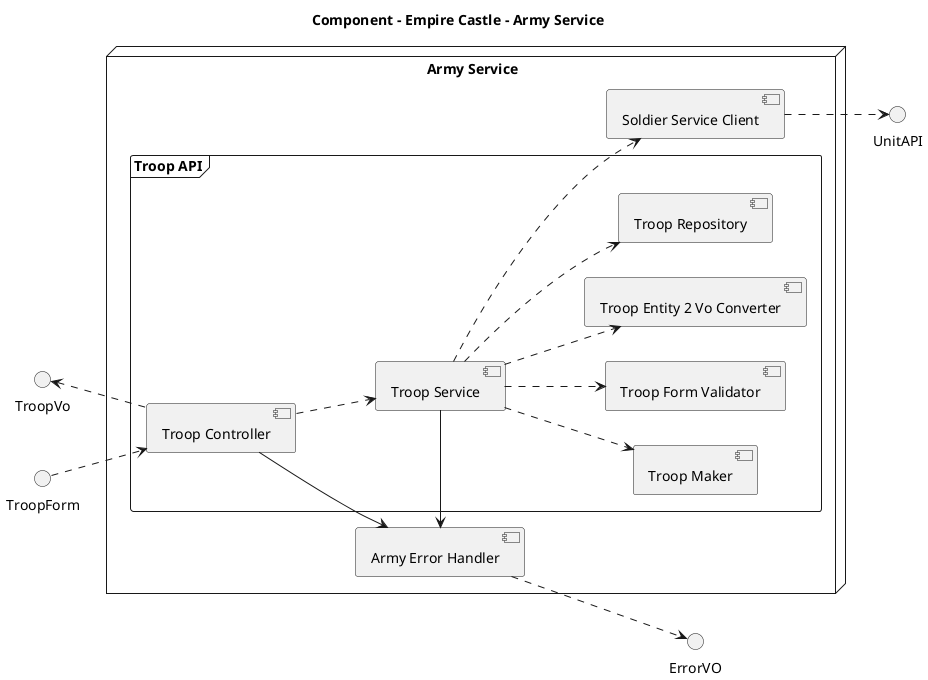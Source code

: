 @startuml

title "Component - Empire Castle - Army Service"

left to right direction

node "Army Service" {

    [Army Error Handler] as armyErrorHandler
    [Soldier Service Client] as soldierServiceClient

    frame "Troop API" {

        [Troop Controller] as troopController
        [Troop Service] as troopService
        [Troop Maker] as troopMaker
        [Troop Form Validator] as troopValidator
        [Troop Entity 2 Vo Converter] as troopEntity2VoConverter
        [Troop Repository] as troopRepository

        troopController ..> troopService
        troopService ..> soldierServiceClient
        troopService ..> troopValidator
        troopService ..> troopEntity2VoConverter
        troopService ..> troopMaker
        troopService ..> troopRepository

        troopController -right-> armyErrorHandler
        troopService -right-> armyErrorHandler

    }

}

TroopVo <.. troopController
TroopForm ..> troopController
armyErrorHandler ..> ErrorVO
soldierServiceClient ..> UnitAPI

@enduml